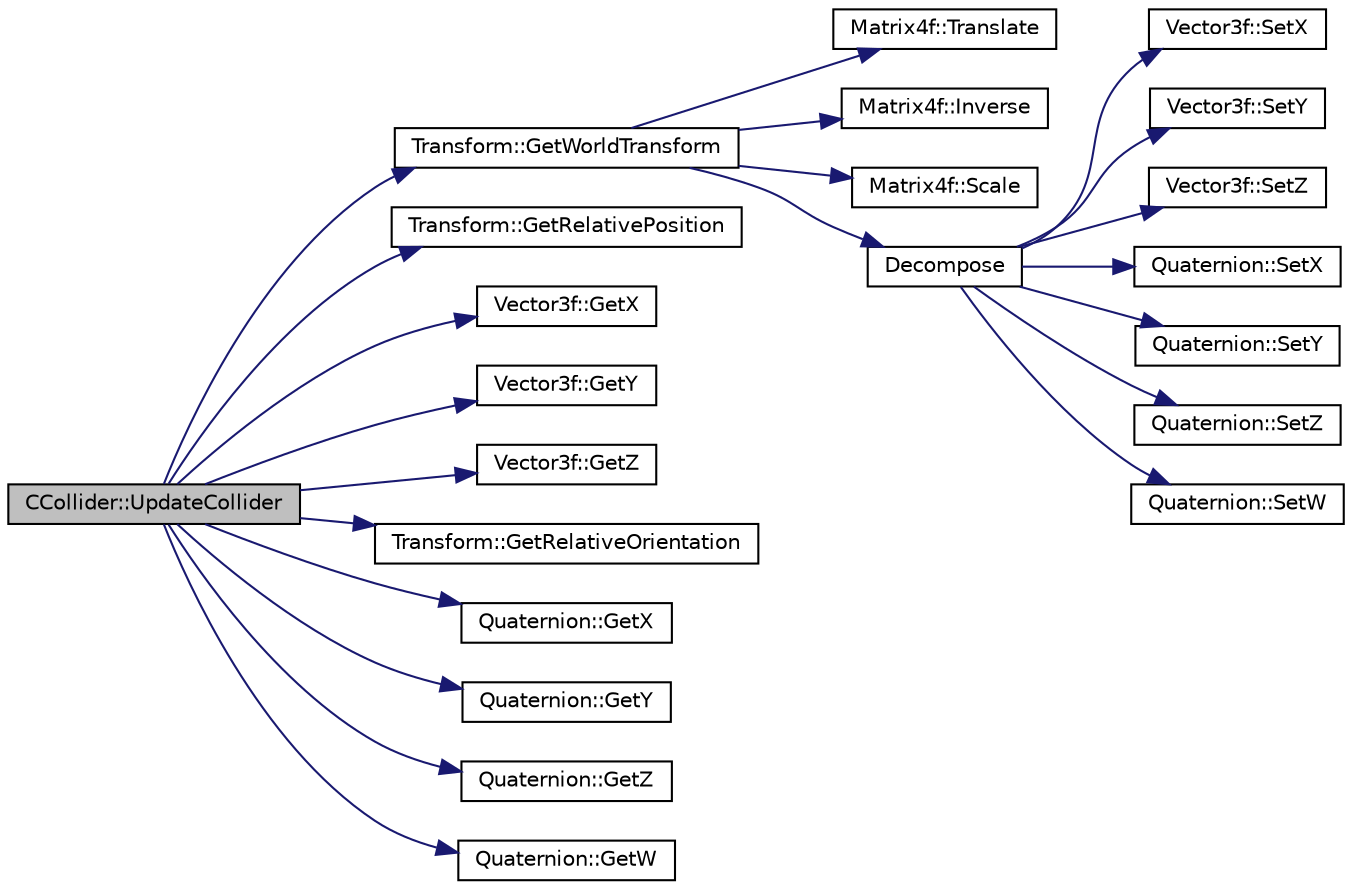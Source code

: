 digraph "CCollider::UpdateCollider"
{
 // LATEX_PDF_SIZE
  edge [fontname="Helvetica",fontsize="10",labelfontname="Helvetica",labelfontsize="10"];
  node [fontname="Helvetica",fontsize="10",shape=record];
  rankdir="LR";
  Node219 [label="CCollider::UpdateCollider",height=0.2,width=0.4,color="black", fillcolor="grey75", style="filled", fontcolor="black",tooltip="Updates the colliders with any transformations changes based on the colliders model."];
  Node219 -> Node220 [color="midnightblue",fontsize="10",style="solid",fontname="Helvetica"];
  Node220 [label="Transform::GetWorldTransform",height=0.2,width=0.4,color="black", fillcolor="white", style="filled",URL="$class_transform.html#ac84077749121c7c7192d3ffa47db49c9",tooltip="Gets this transform's absolute value in world space based on all its parents."];
  Node220 -> Node221 [color="midnightblue",fontsize="10",style="solid",fontname="Helvetica"];
  Node221 [label="Matrix4f::Translate",height=0.2,width=0.4,color="black", fillcolor="white", style="filled",URL="$class_matrix4f.html#a7f24e90f377fa263ff85116aad8f25bb",tooltip=" "];
  Node220 -> Node222 [color="midnightblue",fontsize="10",style="solid",fontname="Helvetica"];
  Node222 [label="Matrix4f::Inverse",height=0.2,width=0.4,color="black", fillcolor="white", style="filled",URL="$class_matrix4f.html#aa09d69518dac4d550ad479961ec19f73",tooltip=" "];
  Node220 -> Node223 [color="midnightblue",fontsize="10",style="solid",fontname="Helvetica"];
  Node223 [label="Matrix4f::Scale",height=0.2,width=0.4,color="black", fillcolor="white", style="filled",URL="$class_matrix4f.html#a71cb5e4de86d71bf51c079ad8acbf229",tooltip=" "];
  Node220 -> Node224 [color="midnightblue",fontsize="10",style="solid",fontname="Helvetica"];
  Node224 [label="Decompose",height=0.2,width=0.4,color="black", fillcolor="white", style="filled",URL="$_misc_math_8cpp.html#a5333ad52717a28c5234329908023c296",tooltip=" "];
  Node224 -> Node225 [color="midnightblue",fontsize="10",style="solid",fontname="Helvetica"];
  Node225 [label="Vector3f::SetX",height=0.2,width=0.4,color="black", fillcolor="white", style="filled",URL="$class_vector3f.html#aaa6791fa256647707bcf41017f498bcf",tooltip="x value mutator"];
  Node224 -> Node226 [color="midnightblue",fontsize="10",style="solid",fontname="Helvetica"];
  Node226 [label="Vector3f::SetY",height=0.2,width=0.4,color="black", fillcolor="white", style="filled",URL="$class_vector3f.html#a260bcd7eb6bebb43f79a29421d254f2b",tooltip="y value mutator"];
  Node224 -> Node227 [color="midnightblue",fontsize="10",style="solid",fontname="Helvetica"];
  Node227 [label="Vector3f::SetZ",height=0.2,width=0.4,color="black", fillcolor="white", style="filled",URL="$class_vector3f.html#afb24d616af2e75cce9af632c870141ac",tooltip="z value mutator"];
  Node224 -> Node228 [color="midnightblue",fontsize="10",style="solid",fontname="Helvetica"];
  Node228 [label="Quaternion::SetX",height=0.2,width=0.4,color="black", fillcolor="white", style="filled",URL="$class_quaternion.html#a1bfc1782be552d9163706f772faab415",tooltip="x value mutator"];
  Node224 -> Node229 [color="midnightblue",fontsize="10",style="solid",fontname="Helvetica"];
  Node229 [label="Quaternion::SetY",height=0.2,width=0.4,color="black", fillcolor="white", style="filled",URL="$class_quaternion.html#a7bb167a496e76cd5dfeeff68cd22c143",tooltip="y value mutator"];
  Node224 -> Node230 [color="midnightblue",fontsize="10",style="solid",fontname="Helvetica"];
  Node230 [label="Quaternion::SetZ",height=0.2,width=0.4,color="black", fillcolor="white", style="filled",URL="$class_quaternion.html#a68030fa2014f3d281ac8116722954661",tooltip="z value mutator"];
  Node224 -> Node231 [color="midnightblue",fontsize="10",style="solid",fontname="Helvetica"];
  Node231 [label="Quaternion::SetW",height=0.2,width=0.4,color="black", fillcolor="white", style="filled",URL="$class_quaternion.html#a1ebf115669b6eea34055c9ceabbab3c7",tooltip="w value mutator"];
  Node219 -> Node232 [color="midnightblue",fontsize="10",style="solid",fontname="Helvetica"];
  Node232 [label="Transform::GetRelativePosition",height=0.2,width=0.4,color="black", fillcolor="white", style="filled",URL="$class_transform.html#a07df84a85998644477081fc31d53e546",tooltip="position accessor"];
  Node219 -> Node233 [color="midnightblue",fontsize="10",style="solid",fontname="Helvetica"];
  Node233 [label="Vector3f::GetX",height=0.2,width=0.4,color="black", fillcolor="white", style="filled",URL="$class_vector3f.html#abb50ca8baf8111e9bae60e4f7c144db3",tooltip="x value accessor"];
  Node219 -> Node234 [color="midnightblue",fontsize="10",style="solid",fontname="Helvetica"];
  Node234 [label="Vector3f::GetY",height=0.2,width=0.4,color="black", fillcolor="white", style="filled",URL="$class_vector3f.html#a9a1317e3ba2ef2c5e661d340a74a825a",tooltip="y value accessor"];
  Node219 -> Node235 [color="midnightblue",fontsize="10",style="solid",fontname="Helvetica"];
  Node235 [label="Vector3f::GetZ",height=0.2,width=0.4,color="black", fillcolor="white", style="filled",URL="$class_vector3f.html#a874fc93c81a47a0455afb9cdd542c599",tooltip="z value accessor"];
  Node219 -> Node236 [color="midnightblue",fontsize="10",style="solid",fontname="Helvetica"];
  Node236 [label="Transform::GetRelativeOrientation",height=0.2,width=0.4,color="black", fillcolor="white", style="filled",URL="$class_transform.html#a480af94b677d5c77a8c4cf8aeb3e2d4d",tooltip="get orientation relative to parent transform"];
  Node219 -> Node237 [color="midnightblue",fontsize="10",style="solid",fontname="Helvetica"];
  Node237 [label="Quaternion::GetX",height=0.2,width=0.4,color="black", fillcolor="white", style="filled",URL="$class_quaternion.html#a417c1fead36c93b56f64c8f0dc2e7b93",tooltip="x value accessor"];
  Node219 -> Node238 [color="midnightblue",fontsize="10",style="solid",fontname="Helvetica"];
  Node238 [label="Quaternion::GetY",height=0.2,width=0.4,color="black", fillcolor="white", style="filled",URL="$class_quaternion.html#a6977767316533f6f29344f75f7e9ce1a",tooltip="y value accessor"];
  Node219 -> Node239 [color="midnightblue",fontsize="10",style="solid",fontname="Helvetica"];
  Node239 [label="Quaternion::GetZ",height=0.2,width=0.4,color="black", fillcolor="white", style="filled",URL="$class_quaternion.html#ab3f47b7b75336eca7710db475e59da5c",tooltip="z value accessor"];
  Node219 -> Node240 [color="midnightblue",fontsize="10",style="solid",fontname="Helvetica"];
  Node240 [label="Quaternion::GetW",height=0.2,width=0.4,color="black", fillcolor="white", style="filled",URL="$class_quaternion.html#aab6106f3b5d030da7cbc450151a88449",tooltip="w value accessor"];
}
